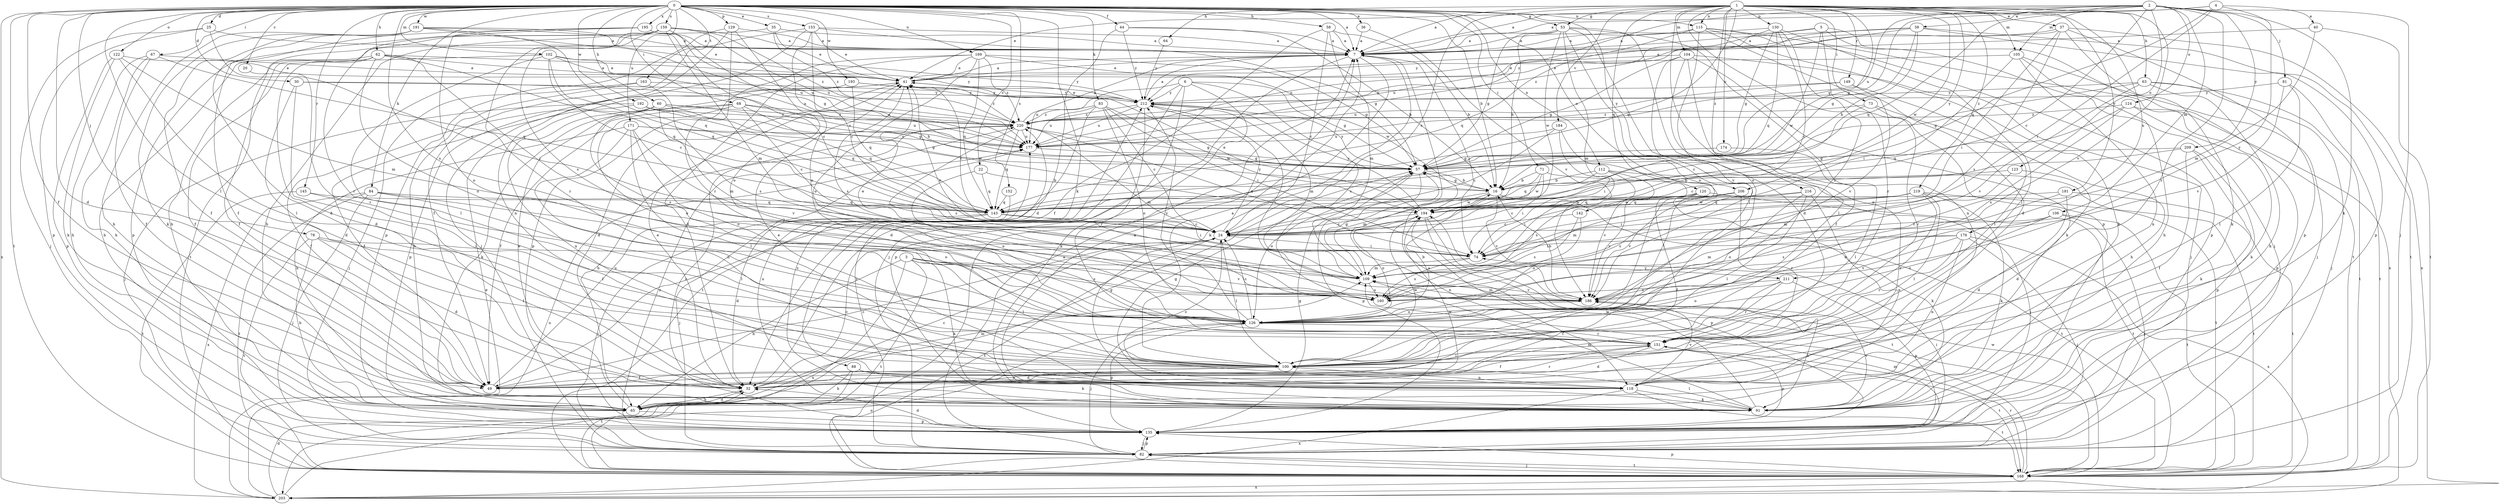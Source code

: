 strict digraph  {
0;
1;
2;
3;
4;
5;
6;
7;
16;
20;
22;
24;
25;
30;
32;
35;
36;
37;
38;
40;
41;
44;
49;
53;
57;
58;
60;
62;
63;
64;
65;
67;
68;
71;
73;
74;
78;
81;
82;
83;
84;
88;
91;
100;
102;
104;
105;
106;
109;
112;
115;
118;
120;
122;
123;
124;
126;
129;
130;
135;
142;
143;
145;
149;
151;
152;
153;
159;
160;
163;
168;
169;
171;
174;
176;
177;
181;
184;
186;
191;
192;
193;
194;
195;
203;
206;
209;
211;
212;
216;
219;
220;
0 -> 7  [label=a];
0 -> 16  [label=b];
0 -> 20  [label=c];
0 -> 22  [label=c];
0 -> 25  [label=d];
0 -> 30  [label=d];
0 -> 32  [label=d];
0 -> 35  [label=e];
0 -> 36  [label=e];
0 -> 44  [label=f];
0 -> 49  [label=f];
0 -> 53  [label=g];
0 -> 58  [label=h];
0 -> 60  [label=h];
0 -> 62  [label=h];
0 -> 67  [label=i];
0 -> 68  [label=i];
0 -> 71  [label=i];
0 -> 78  [label=j];
0 -> 83  [label=k];
0 -> 84  [label=k];
0 -> 88  [label=k];
0 -> 100  [label=l];
0 -> 102  [label=m];
0 -> 112  [label=n];
0 -> 115  [label=n];
0 -> 120  [label=o];
0 -> 122  [label=o];
0 -> 129  [label=p];
0 -> 145  [label=r];
0 -> 152  [label=s];
0 -> 153  [label=s];
0 -> 159  [label=s];
0 -> 160  [label=s];
0 -> 163  [label=t];
0 -> 168  [label=t];
0 -> 169  [label=u];
0 -> 171  [label=u];
0 -> 191  [label=w];
0 -> 192  [label=w];
0 -> 193  [label=w];
0 -> 195  [label=x];
0 -> 203  [label=x];
0 -> 206  [label=y];
1 -> 7  [label=a];
1 -> 24  [label=c];
1 -> 37  [label=e];
1 -> 53  [label=g];
1 -> 57  [label=g];
1 -> 63  [label=h];
1 -> 64  [label=h];
1 -> 73  [label=i];
1 -> 104  [label=m];
1 -> 105  [label=m];
1 -> 115  [label=n];
1 -> 118  [label=n];
1 -> 130  [label=p];
1 -> 135  [label=p];
1 -> 142  [label=q];
1 -> 143  [label=q];
1 -> 149  [label=r];
1 -> 174  [label=u];
1 -> 176  [label=u];
1 -> 181  [label=v];
1 -> 184  [label=v];
1 -> 186  [label=v];
1 -> 194  [label=w];
1 -> 206  [label=y];
1 -> 216  [label=z];
1 -> 219  [label=z];
2 -> 7  [label=a];
2 -> 24  [label=c];
2 -> 38  [label=e];
2 -> 57  [label=g];
2 -> 81  [label=j];
2 -> 82  [label=j];
2 -> 91  [label=k];
2 -> 105  [label=m];
2 -> 106  [label=m];
2 -> 123  [label=o];
2 -> 124  [label=o];
2 -> 143  [label=q];
2 -> 151  [label=r];
2 -> 177  [label=u];
2 -> 209  [label=y];
2 -> 220  [label=z];
3 -> 65  [label=h];
3 -> 91  [label=k];
3 -> 100  [label=l];
3 -> 160  [label=s];
3 -> 168  [label=t];
3 -> 186  [label=v];
3 -> 203  [label=x];
3 -> 211  [label=y];
4 -> 7  [label=a];
4 -> 40  [label=e];
4 -> 41  [label=e];
4 -> 74  [label=i];
4 -> 143  [label=q];
4 -> 211  [label=y];
5 -> 7  [label=a];
5 -> 82  [label=j];
5 -> 151  [label=r];
5 -> 168  [label=t];
5 -> 177  [label=u];
5 -> 194  [label=w];
6 -> 32  [label=d];
6 -> 57  [label=g];
6 -> 91  [label=k];
6 -> 135  [label=p];
6 -> 160  [label=s];
6 -> 177  [label=u];
6 -> 212  [label=y];
7 -> 41  [label=e];
7 -> 74  [label=i];
7 -> 82  [label=j];
7 -> 91  [label=k];
7 -> 168  [label=t];
16 -> 57  [label=g];
16 -> 118  [label=n];
16 -> 168  [label=t];
16 -> 186  [label=v];
16 -> 194  [label=w];
20 -> 151  [label=r];
22 -> 16  [label=b];
22 -> 126  [label=o];
22 -> 143  [label=q];
24 -> 74  [label=i];
24 -> 100  [label=l];
24 -> 168  [label=t];
24 -> 212  [label=y];
25 -> 7  [label=a];
25 -> 24  [label=c];
25 -> 82  [label=j];
25 -> 135  [label=p];
30 -> 16  [label=b];
30 -> 32  [label=d];
30 -> 100  [label=l];
30 -> 212  [label=y];
32 -> 24  [label=c];
32 -> 41  [label=e];
32 -> 65  [label=h];
32 -> 109  [label=m];
32 -> 151  [label=r];
35 -> 7  [label=a];
35 -> 41  [label=e];
35 -> 65  [label=h];
35 -> 220  [label=z];
36 -> 7  [label=a];
36 -> 186  [label=v];
37 -> 7  [label=a];
37 -> 74  [label=i];
37 -> 91  [label=k];
37 -> 135  [label=p];
37 -> 160  [label=s];
37 -> 203  [label=x];
37 -> 212  [label=y];
38 -> 7  [label=a];
38 -> 16  [label=b];
38 -> 41  [label=e];
38 -> 57  [label=g];
38 -> 135  [label=p];
38 -> 168  [label=t];
38 -> 220  [label=z];
40 -> 7  [label=a];
40 -> 109  [label=m];
40 -> 168  [label=t];
41 -> 7  [label=a];
41 -> 24  [label=c];
41 -> 32  [label=d];
41 -> 160  [label=s];
41 -> 212  [label=y];
44 -> 7  [label=a];
44 -> 16  [label=b];
44 -> 32  [label=d];
44 -> 212  [label=y];
49 -> 24  [label=c];
49 -> 177  [label=u];
53 -> 7  [label=a];
53 -> 16  [label=b];
53 -> 32  [label=d];
53 -> 57  [label=g];
53 -> 100  [label=l];
53 -> 109  [label=m];
53 -> 118  [label=n];
53 -> 126  [label=o];
53 -> 194  [label=w];
57 -> 16  [label=b];
57 -> 126  [label=o];
57 -> 135  [label=p];
57 -> 212  [label=y];
58 -> 7  [label=a];
58 -> 16  [label=b];
58 -> 24  [label=c];
58 -> 49  [label=f];
58 -> 109  [label=m];
60 -> 49  [label=f];
60 -> 57  [label=g];
60 -> 109  [label=m];
60 -> 118  [label=n];
60 -> 160  [label=s];
60 -> 177  [label=u];
60 -> 220  [label=z];
62 -> 32  [label=d];
62 -> 41  [label=e];
62 -> 49  [label=f];
62 -> 65  [label=h];
62 -> 74  [label=i];
62 -> 126  [label=o];
62 -> 143  [label=q];
62 -> 212  [label=y];
63 -> 57  [label=g];
63 -> 82  [label=j];
63 -> 91  [label=k];
63 -> 168  [label=t];
63 -> 186  [label=v];
63 -> 212  [label=y];
64 -> 212  [label=y];
65 -> 24  [label=c];
65 -> 32  [label=d];
65 -> 41  [label=e];
65 -> 57  [label=g];
65 -> 135  [label=p];
65 -> 194  [label=w];
67 -> 41  [label=e];
67 -> 49  [label=f];
67 -> 65  [label=h];
67 -> 91  [label=k];
67 -> 143  [label=q];
68 -> 24  [label=c];
68 -> 49  [label=f];
68 -> 91  [label=k];
68 -> 126  [label=o];
68 -> 143  [label=q];
68 -> 177  [label=u];
68 -> 220  [label=z];
71 -> 16  [label=b];
71 -> 74  [label=i];
71 -> 82  [label=j];
71 -> 109  [label=m];
71 -> 194  [label=w];
73 -> 24  [label=c];
73 -> 65  [label=h];
73 -> 151  [label=r];
73 -> 220  [label=z];
74 -> 109  [label=m];
74 -> 160  [label=s];
74 -> 220  [label=z];
78 -> 32  [label=d];
78 -> 65  [label=h];
78 -> 74  [label=i];
78 -> 100  [label=l];
78 -> 168  [label=t];
81 -> 100  [label=l];
81 -> 168  [label=t];
81 -> 186  [label=v];
81 -> 212  [label=y];
82 -> 7  [label=a];
82 -> 109  [label=m];
82 -> 135  [label=p];
82 -> 168  [label=t];
82 -> 212  [label=y];
82 -> 220  [label=z];
83 -> 24  [label=c];
83 -> 74  [label=i];
83 -> 126  [label=o];
83 -> 168  [label=t];
83 -> 177  [label=u];
83 -> 194  [label=w];
83 -> 220  [label=z];
84 -> 82  [label=j];
84 -> 100  [label=l];
84 -> 126  [label=o];
84 -> 143  [label=q];
84 -> 168  [label=t];
84 -> 203  [label=x];
88 -> 65  [label=h];
88 -> 91  [label=k];
88 -> 118  [label=n];
88 -> 168  [label=t];
91 -> 7  [label=a];
91 -> 100  [label=l];
91 -> 109  [label=m];
91 -> 177  [label=u];
91 -> 186  [label=v];
91 -> 194  [label=w];
91 -> 220  [label=z];
100 -> 7  [label=a];
100 -> 32  [label=d];
100 -> 49  [label=f];
100 -> 118  [label=n];
100 -> 194  [label=w];
102 -> 24  [label=c];
102 -> 41  [label=e];
102 -> 49  [label=f];
102 -> 100  [label=l];
102 -> 143  [label=q];
102 -> 177  [label=u];
102 -> 212  [label=y];
104 -> 41  [label=e];
104 -> 49  [label=f];
104 -> 57  [label=g];
104 -> 82  [label=j];
104 -> 91  [label=k];
104 -> 100  [label=l];
104 -> 186  [label=v];
105 -> 41  [label=e];
105 -> 65  [label=h];
105 -> 74  [label=i];
105 -> 82  [label=j];
105 -> 118  [label=n];
106 -> 24  [label=c];
106 -> 82  [label=j];
106 -> 126  [label=o];
106 -> 160  [label=s];
106 -> 168  [label=t];
109 -> 41  [label=e];
109 -> 57  [label=g];
109 -> 160  [label=s];
109 -> 186  [label=v];
112 -> 16  [label=b];
112 -> 143  [label=q];
112 -> 160  [label=s];
112 -> 168  [label=t];
112 -> 186  [label=v];
115 -> 7  [label=a];
115 -> 32  [label=d];
115 -> 91  [label=k];
115 -> 126  [label=o];
115 -> 135  [label=p];
115 -> 143  [label=q];
115 -> 203  [label=x];
118 -> 24  [label=c];
118 -> 41  [label=e];
118 -> 57  [label=g];
118 -> 91  [label=k];
118 -> 168  [label=t];
118 -> 186  [label=v];
118 -> 203  [label=x];
120 -> 49  [label=f];
120 -> 74  [label=i];
120 -> 91  [label=k];
120 -> 168  [label=t];
120 -> 186  [label=v];
120 -> 194  [label=w];
122 -> 41  [label=e];
122 -> 91  [label=k];
122 -> 100  [label=l];
122 -> 109  [label=m];
122 -> 135  [label=p];
123 -> 16  [label=b];
123 -> 32  [label=d];
123 -> 109  [label=m];
124 -> 91  [label=k];
124 -> 135  [label=p];
124 -> 143  [label=q];
124 -> 160  [label=s];
124 -> 220  [label=z];
126 -> 16  [label=b];
126 -> 24  [label=c];
126 -> 82  [label=j];
126 -> 135  [label=p];
126 -> 151  [label=r];
126 -> 212  [label=y];
129 -> 7  [label=a];
129 -> 118  [label=n];
129 -> 126  [label=o];
129 -> 135  [label=p];
129 -> 151  [label=r];
130 -> 7  [label=a];
130 -> 24  [label=c];
130 -> 57  [label=g];
130 -> 100  [label=l];
130 -> 126  [label=o];
130 -> 143  [label=q];
130 -> 177  [label=u];
135 -> 32  [label=d];
135 -> 57  [label=g];
135 -> 74  [label=i];
135 -> 82  [label=j];
135 -> 220  [label=z];
142 -> 24  [label=c];
142 -> 126  [label=o];
142 -> 160  [label=s];
143 -> 24  [label=c];
143 -> 32  [label=d];
143 -> 74  [label=i];
143 -> 82  [label=j];
145 -> 100  [label=l];
145 -> 143  [label=q];
145 -> 168  [label=t];
149 -> 100  [label=l];
149 -> 177  [label=u];
149 -> 186  [label=v];
149 -> 212  [label=y];
151 -> 32  [label=d];
151 -> 49  [label=f];
151 -> 100  [label=l];
151 -> 135  [label=p];
151 -> 168  [label=t];
152 -> 82  [label=j];
152 -> 143  [label=q];
153 -> 7  [label=a];
153 -> 24  [label=c];
153 -> 41  [label=e];
153 -> 49  [label=f];
153 -> 57  [label=g];
153 -> 82  [label=j];
153 -> 126  [label=o];
159 -> 7  [label=a];
159 -> 57  [label=g];
159 -> 65  [label=h];
159 -> 109  [label=m];
159 -> 135  [label=p];
159 -> 151  [label=r];
159 -> 160  [label=s];
159 -> 168  [label=t];
159 -> 177  [label=u];
159 -> 220  [label=z];
163 -> 65  [label=h];
163 -> 82  [label=j];
163 -> 160  [label=s];
163 -> 212  [label=y];
168 -> 7  [label=a];
168 -> 82  [label=j];
168 -> 135  [label=p];
168 -> 151  [label=r];
168 -> 194  [label=w];
168 -> 203  [label=x];
169 -> 32  [label=d];
169 -> 41  [label=e];
169 -> 57  [label=g];
169 -> 126  [label=o];
169 -> 135  [label=p];
169 -> 143  [label=q];
169 -> 194  [label=w];
169 -> 220  [label=z];
171 -> 57  [label=g];
171 -> 65  [label=h];
171 -> 100  [label=l];
171 -> 118  [label=n];
171 -> 126  [label=o];
171 -> 177  [label=u];
171 -> 186  [label=v];
174 -> 57  [label=g];
174 -> 100  [label=l];
176 -> 74  [label=i];
176 -> 82  [label=j];
176 -> 109  [label=m];
176 -> 118  [label=n];
176 -> 151  [label=r];
176 -> 186  [label=v];
176 -> 203  [label=x];
177 -> 57  [label=g];
181 -> 32  [label=d];
181 -> 126  [label=o];
181 -> 143  [label=q];
181 -> 168  [label=t];
184 -> 24  [label=c];
184 -> 74  [label=i];
184 -> 100  [label=l];
184 -> 177  [label=u];
186 -> 16  [label=b];
186 -> 41  [label=e];
186 -> 91  [label=k];
186 -> 109  [label=m];
186 -> 126  [label=o];
191 -> 7  [label=a];
191 -> 32  [label=d];
191 -> 41  [label=e];
191 -> 49  [label=f];
191 -> 65  [label=h];
191 -> 91  [label=k];
191 -> 143  [label=q];
191 -> 177  [label=u];
192 -> 49  [label=f];
192 -> 82  [label=j];
192 -> 143  [label=q];
192 -> 194  [label=w];
192 -> 220  [label=z];
193 -> 135  [label=p];
193 -> 143  [label=q];
193 -> 212  [label=y];
193 -> 220  [label=z];
194 -> 24  [label=c];
194 -> 41  [label=e];
194 -> 126  [label=o];
194 -> 135  [label=p];
194 -> 168  [label=t];
194 -> 212  [label=y];
195 -> 7  [label=a];
195 -> 24  [label=c];
195 -> 49  [label=f];
195 -> 126  [label=o];
195 -> 151  [label=r];
195 -> 177  [label=u];
203 -> 32  [label=d];
203 -> 41  [label=e];
203 -> 126  [label=o];
203 -> 177  [label=u];
206 -> 109  [label=m];
206 -> 151  [label=r];
206 -> 186  [label=v];
206 -> 194  [label=w];
209 -> 24  [label=c];
209 -> 49  [label=f];
209 -> 57  [label=g];
209 -> 91  [label=k];
209 -> 135  [label=p];
211 -> 49  [label=f];
211 -> 126  [label=o];
211 -> 135  [label=p];
211 -> 151  [label=r];
211 -> 160  [label=s];
212 -> 7  [label=a];
212 -> 41  [label=e];
212 -> 109  [label=m];
212 -> 151  [label=r];
212 -> 177  [label=u];
212 -> 186  [label=v];
212 -> 220  [label=z];
216 -> 100  [label=l];
216 -> 118  [label=n];
216 -> 126  [label=o];
216 -> 143  [label=q];
216 -> 160  [label=s];
219 -> 24  [label=c];
219 -> 74  [label=i];
219 -> 91  [label=k];
219 -> 100  [label=l];
219 -> 143  [label=q];
219 -> 151  [label=r];
219 -> 168  [label=t];
219 -> 194  [label=w];
220 -> 7  [label=a];
220 -> 57  [label=g];
220 -> 65  [label=h];
220 -> 109  [label=m];
220 -> 143  [label=q];
220 -> 160  [label=s];
220 -> 177  [label=u];
}
